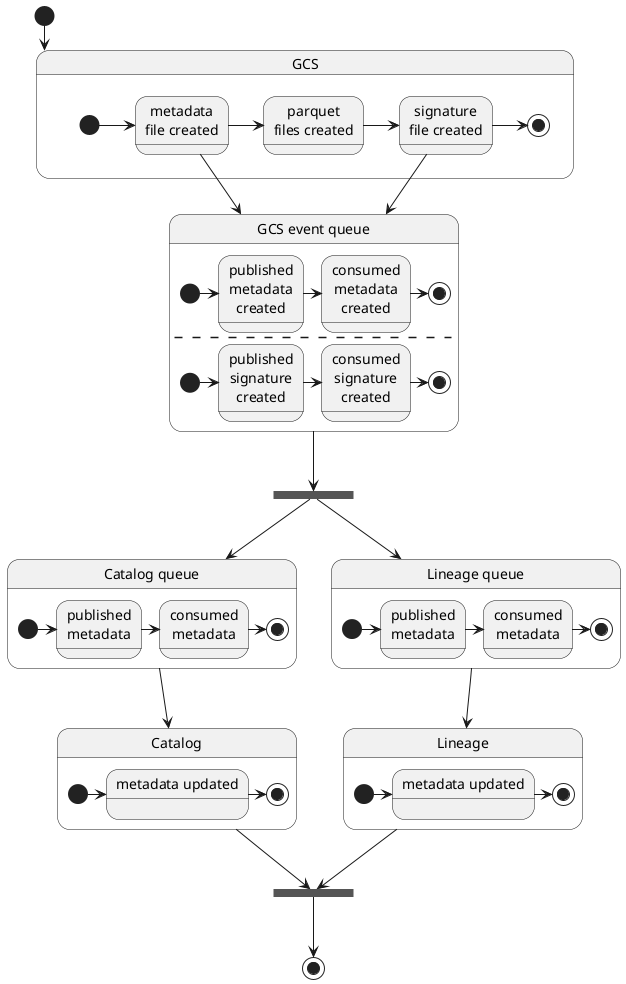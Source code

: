 @startuml

[*] --> gcs

state "GCS" as gcs {
    [*] -> meta
    state "metadata\nfile created" as meta
    state "parquet\nfiles created" as data
    state "signature\nfile created" as sign
    meta -> data
    data -> sign
    sign -> [*]
}

state "GCS event queue" as gcs_eq {
    [*] -> pub_mc
    state "published\nmetadata\ncreated" as pub_mc
    state "consumed\nmetadata\ncreated" as con_mc
    pub_mc -> con_mc
    con_mc -> [*]
    --
    [*] -> pub_sc
    state "published\nsignature\ncreated" as pub_sc
    state "consumed\nsignature\ncreated" as con_sc
    pub_sc -> con_sc
    con_sc -> [*]
}

meta --> gcs_eq
sign --> gcs_eq

state "Catalog queue" as catalog_q {
    [*] -> cpub_m
    state "published\nmetadata" as cpub_m
    state "consumed\nmetadata" as ccon_m
    cpub_m -> ccon_m
    ccon_m -> [*]
}

state "Lineage queue" as lineage_q {
    [*] -> lpub_m
    state "published\nmetadata" as lpub_m
    state "consumed\nmetadata" as lcon_m
    lpub_m -> lcon_m
    lcon_m -> [*]
}

state fork_q <<fork>>
gcs_eq --> fork_q
fork_q --> catalog_q
fork_q --> lineage_q

state "Catalog" as catalog {
    [*] -> cmeta_u
    state "metadata updated" as cmeta_u
    cmeta_u -> [*]
}

state "Lineage" as lineage {
    [*] -> lmeta_u
    state "metadata updated" as lmeta_u
    lmeta_u -> [*]
}

catalog_q --> catalog
lineage_q --> lineage

state join <<join>>

catalog --> join
lineage --> join

join --> [*]

@enduml
